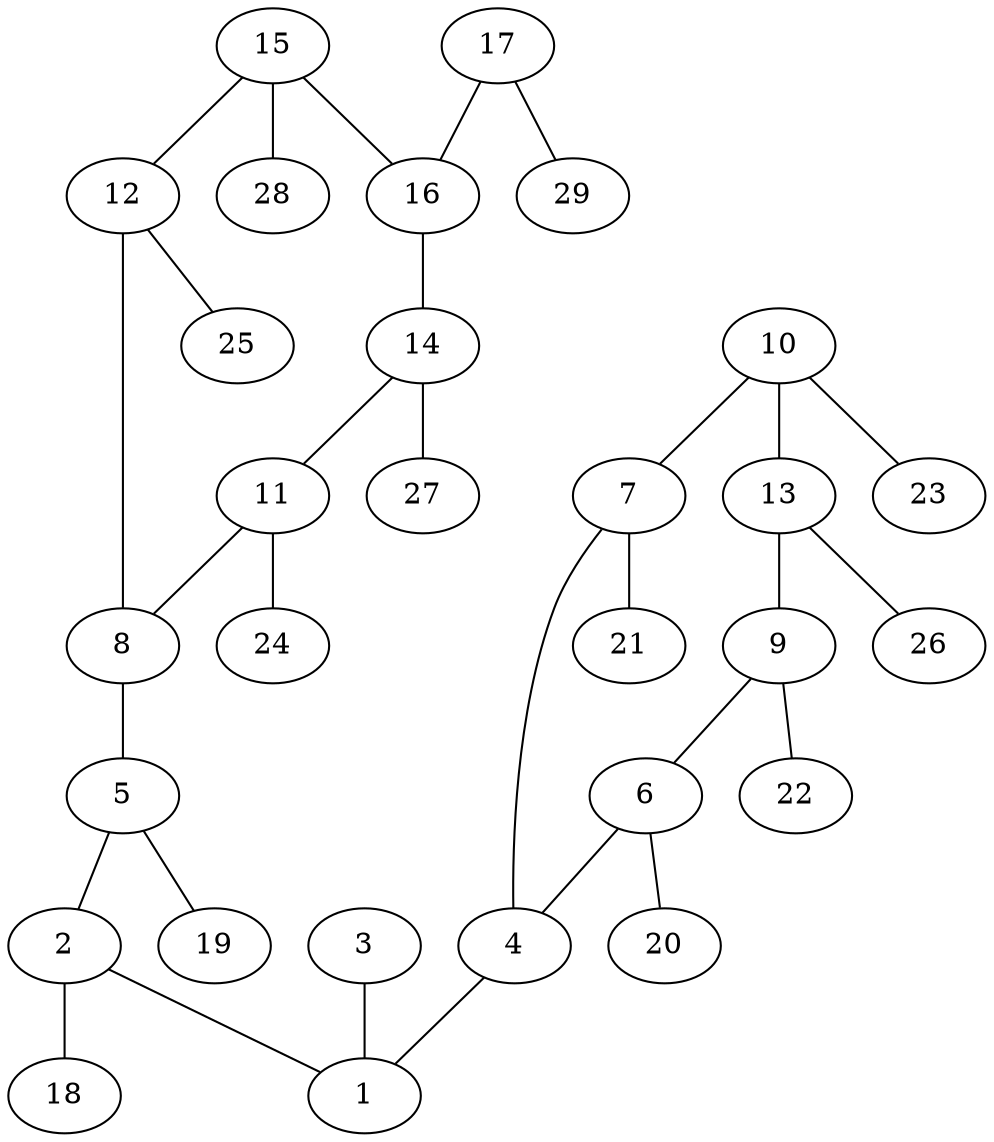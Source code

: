 graph molecule_561 {
	1	 [chem=C];
	2	 [chem=C];
	2 -- 1	 [valence=1];
	18	 [chem=H];
	2 -- 18	 [valence=1];
	3	 [chem=O];
	3 -- 1	 [valence=2];
	4	 [chem=C];
	4 -- 1	 [valence=1];
	5	 [chem=C];
	5 -- 2	 [valence=2];
	19	 [chem=H];
	5 -- 19	 [valence=1];
	6	 [chem=C];
	6 -- 4	 [valence=2];
	20	 [chem=H];
	6 -- 20	 [valence=1];
	7	 [chem=C];
	7 -- 4	 [valence=1];
	21	 [chem=H];
	7 -- 21	 [valence=1];
	8	 [chem=C];
	8 -- 5	 [valence=1];
	9	 [chem=C];
	9 -- 6	 [valence=1];
	22	 [chem=H];
	9 -- 22	 [valence=1];
	10	 [chem=C];
	10 -- 7	 [valence=2];
	13	 [chem=C];
	10 -- 13	 [valence=1];
	23	 [chem=H];
	10 -- 23	 [valence=1];
	11	 [chem=C];
	11 -- 8	 [valence=2];
	24	 [chem=H];
	11 -- 24	 [valence=1];
	12	 [chem=C];
	12 -- 8	 [valence=1];
	25	 [chem=H];
	12 -- 25	 [valence=1];
	13 -- 9	 [valence=2];
	26	 [chem=H];
	13 -- 26	 [valence=1];
	14	 [chem=C];
	14 -- 11	 [valence=1];
	27	 [chem=H];
	14 -- 27	 [valence=1];
	15	 [chem=C];
	15 -- 12	 [valence=2];
	16	 [chem=C];
	15 -- 16	 [valence=1];
	28	 [chem=H];
	15 -- 28	 [valence=1];
	16 -- 14	 [valence=2];
	17	 [chem=O];
	17 -- 16	 [valence=1];
	29	 [chem=H];
	17 -- 29	 [valence=1];
}
